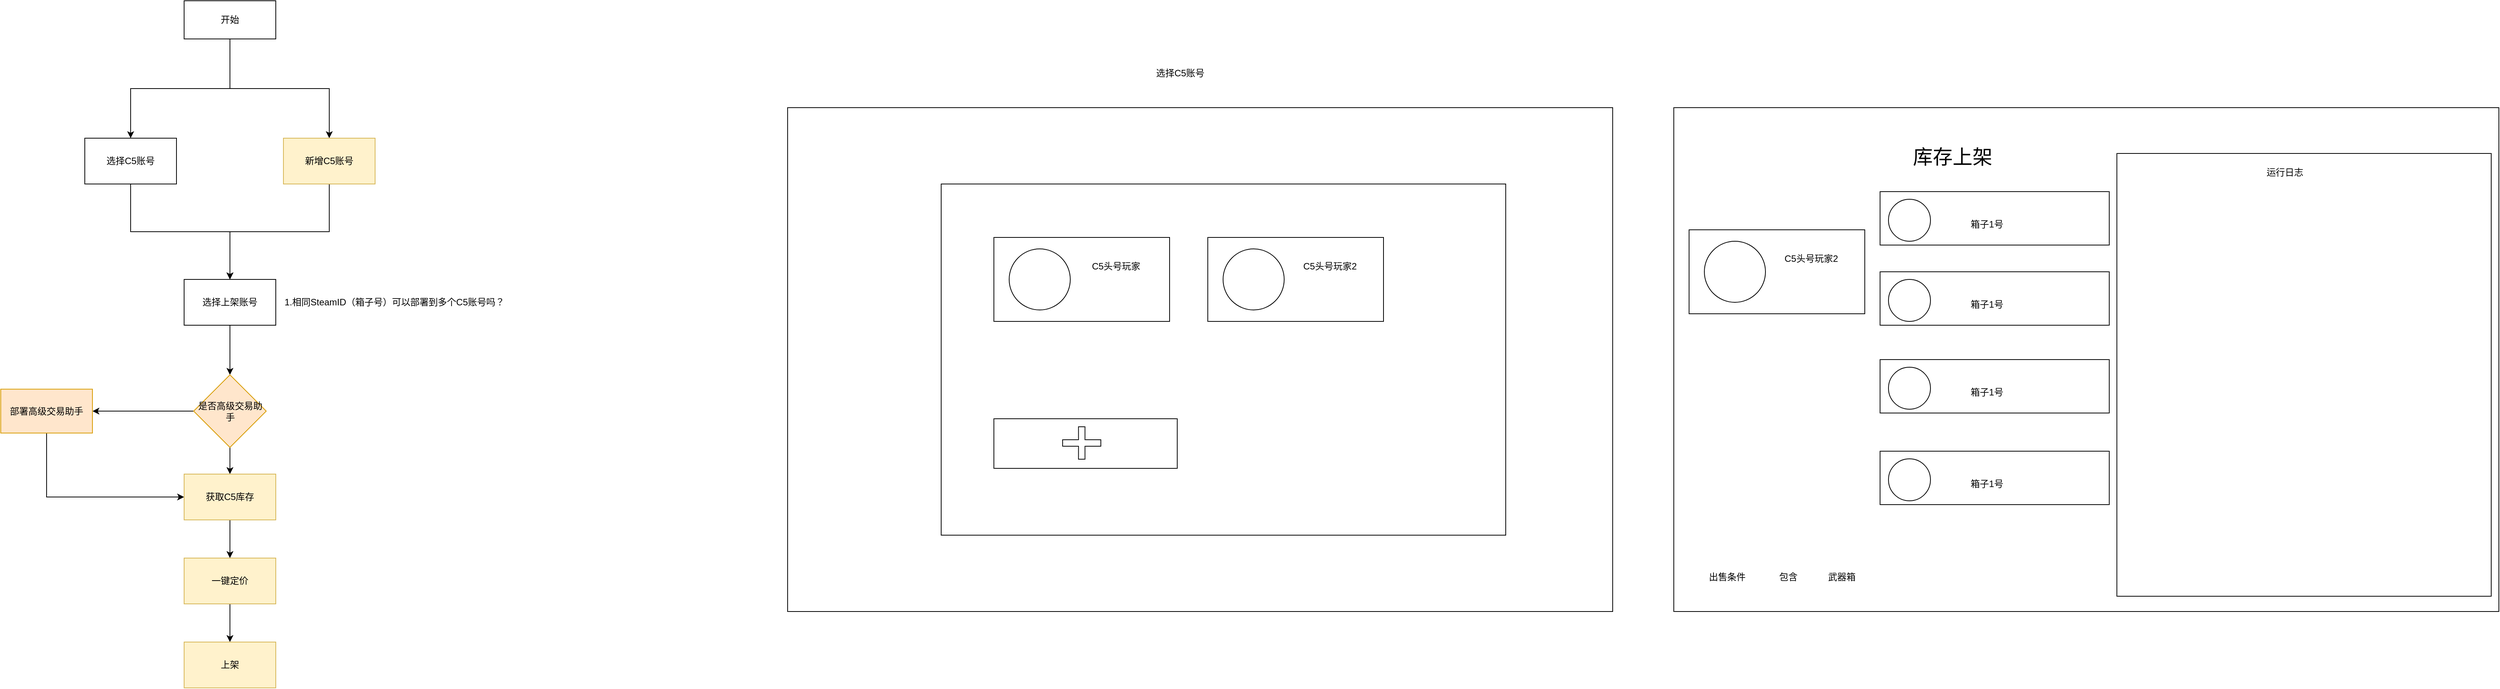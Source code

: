 <mxfile version="22.1.15" type="github">
  <diagram name="第 1 页" id="aGH2QpLc68iEzxAH5Frq">
    <mxGraphModel dx="2760" dy="1820" grid="1" gridSize="10" guides="1" tooltips="1" connect="1" arrows="1" fold="1" page="1" pageScale="1" pageWidth="827" pageHeight="1169" math="0" shadow="0">
      <root>
        <mxCell id="0" />
        <mxCell id="1" parent="0" />
        <mxCell id="kBOYhMCeE8Wx69wTbL92-3" style="edgeStyle=orthogonalEdgeStyle;rounded=0;orthogonalLoop=1;jettySize=auto;html=1;exitX=0.5;exitY=1;exitDx=0;exitDy=0;entryX=0.5;entryY=0;entryDx=0;entryDy=0;" edge="1" parent="1" source="kBOYhMCeE8Wx69wTbL92-1" target="kBOYhMCeE8Wx69wTbL92-2">
          <mxGeometry relative="1" as="geometry" />
        </mxCell>
        <mxCell id="kBOYhMCeE8Wx69wTbL92-8" style="edgeStyle=orthogonalEdgeStyle;rounded=0;orthogonalLoop=1;jettySize=auto;html=1;exitX=0.5;exitY=1;exitDx=0;exitDy=0;" edge="1" parent="1" source="kBOYhMCeE8Wx69wTbL92-1" target="kBOYhMCeE8Wx69wTbL92-7">
          <mxGeometry relative="1" as="geometry" />
        </mxCell>
        <mxCell id="kBOYhMCeE8Wx69wTbL92-1" value="开始" style="rounded=0;whiteSpace=wrap;html=1;" vertex="1" parent="1">
          <mxGeometry x="250" y="220" width="120" height="50" as="geometry" />
        </mxCell>
        <mxCell id="kBOYhMCeE8Wx69wTbL92-9" style="edgeStyle=orthogonalEdgeStyle;rounded=0;orthogonalLoop=1;jettySize=auto;html=1;exitX=0.5;exitY=1;exitDx=0;exitDy=0;entryX=0.5;entryY=0;entryDx=0;entryDy=0;" edge="1" parent="1" source="kBOYhMCeE8Wx69wTbL92-2" target="kBOYhMCeE8Wx69wTbL92-11">
          <mxGeometry relative="1" as="geometry">
            <mxPoint x="310" y="580" as="targetPoint" />
          </mxGeometry>
        </mxCell>
        <mxCell id="kBOYhMCeE8Wx69wTbL92-2" value="选择C5账号" style="rounded=0;whiteSpace=wrap;html=1;" vertex="1" parent="1">
          <mxGeometry x="120" y="400" width="120" height="60" as="geometry" />
        </mxCell>
        <mxCell id="kBOYhMCeE8Wx69wTbL92-10" style="edgeStyle=orthogonalEdgeStyle;rounded=0;orthogonalLoop=1;jettySize=auto;html=1;exitX=0.5;exitY=1;exitDx=0;exitDy=0;entryX=0.5;entryY=0;entryDx=0;entryDy=0;" edge="1" parent="1" source="kBOYhMCeE8Wx69wTbL92-7" target="kBOYhMCeE8Wx69wTbL92-11">
          <mxGeometry relative="1" as="geometry">
            <mxPoint x="310" y="580" as="targetPoint" />
          </mxGeometry>
        </mxCell>
        <mxCell id="kBOYhMCeE8Wx69wTbL92-7" value="新增C5账号" style="rounded=0;whiteSpace=wrap;html=1;fillColor=#fff2cc;strokeColor=#d6b656;" vertex="1" parent="1">
          <mxGeometry x="380" y="400" width="120" height="60" as="geometry" />
        </mxCell>
        <mxCell id="kBOYhMCeE8Wx69wTbL92-13" value="" style="edgeStyle=orthogonalEdgeStyle;rounded=0;orthogonalLoop=1;jettySize=auto;html=1;" edge="1" parent="1" source="kBOYhMCeE8Wx69wTbL92-11" target="kBOYhMCeE8Wx69wTbL92-12">
          <mxGeometry relative="1" as="geometry" />
        </mxCell>
        <mxCell id="kBOYhMCeE8Wx69wTbL92-11" value="选择上架账号" style="rounded=0;whiteSpace=wrap;html=1;" vertex="1" parent="1">
          <mxGeometry x="250" y="585" width="120" height="60" as="geometry" />
        </mxCell>
        <mxCell id="kBOYhMCeE8Wx69wTbL92-20" value="" style="edgeStyle=orthogonalEdgeStyle;rounded=0;orthogonalLoop=1;jettySize=auto;html=1;" edge="1" parent="1" source="kBOYhMCeE8Wx69wTbL92-12" target="kBOYhMCeE8Wx69wTbL92-19">
          <mxGeometry relative="1" as="geometry" />
        </mxCell>
        <mxCell id="kBOYhMCeE8Wx69wTbL92-23" style="edgeStyle=orthogonalEdgeStyle;rounded=0;orthogonalLoop=1;jettySize=auto;html=1;exitX=0.5;exitY=1;exitDx=0;exitDy=0;entryX=0.5;entryY=0;entryDx=0;entryDy=0;" edge="1" parent="1" source="kBOYhMCeE8Wx69wTbL92-12" target="kBOYhMCeE8Wx69wTbL92-22">
          <mxGeometry relative="1" as="geometry" />
        </mxCell>
        <mxCell id="kBOYhMCeE8Wx69wTbL92-12" value="是否高级交易助手" style="rhombus;whiteSpace=wrap;html=1;rounded=0;fillColor=#ffe6cc;strokeColor=#d79b00;" vertex="1" parent="1">
          <mxGeometry x="262.5" y="710" width="95" height="95" as="geometry" />
        </mxCell>
        <mxCell id="kBOYhMCeE8Wx69wTbL92-18" value="" style="edgeStyle=orthogonalEdgeStyle;rounded=0;orthogonalLoop=1;jettySize=auto;html=1;" edge="1" parent="1" source="kBOYhMCeE8Wx69wTbL92-15" target="kBOYhMCeE8Wx69wTbL92-17">
          <mxGeometry relative="1" as="geometry" />
        </mxCell>
        <mxCell id="kBOYhMCeE8Wx69wTbL92-15" value="一键定价" style="whiteSpace=wrap;html=1;rounded=0;fillColor=#fff2cc;strokeColor=#d6b656;" vertex="1" parent="1">
          <mxGeometry x="250" y="950" width="120" height="60" as="geometry" />
        </mxCell>
        <mxCell id="kBOYhMCeE8Wx69wTbL92-17" value="上架" style="whiteSpace=wrap;html=1;rounded=0;fillColor=#fff2cc;strokeColor=#d6b656;" vertex="1" parent="1">
          <mxGeometry x="250" y="1060" width="120" height="60" as="geometry" />
        </mxCell>
        <mxCell id="kBOYhMCeE8Wx69wTbL92-21" style="edgeStyle=orthogonalEdgeStyle;rounded=0;orthogonalLoop=1;jettySize=auto;html=1;exitX=0.5;exitY=1;exitDx=0;exitDy=0;entryX=0;entryY=0.5;entryDx=0;entryDy=0;" edge="1" parent="1" source="kBOYhMCeE8Wx69wTbL92-19" target="kBOYhMCeE8Wx69wTbL92-22">
          <mxGeometry relative="1" as="geometry" />
        </mxCell>
        <mxCell id="kBOYhMCeE8Wx69wTbL92-19" value="部署高级交易助手" style="whiteSpace=wrap;html=1;rounded=0;fillColor=#ffe6cc;strokeColor=#d79b00;" vertex="1" parent="1">
          <mxGeometry x="10" y="728.75" width="120" height="57.5" as="geometry" />
        </mxCell>
        <mxCell id="kBOYhMCeE8Wx69wTbL92-24" style="edgeStyle=orthogonalEdgeStyle;rounded=0;orthogonalLoop=1;jettySize=auto;html=1;exitX=0.5;exitY=1;exitDx=0;exitDy=0;entryX=0.5;entryY=0;entryDx=0;entryDy=0;" edge="1" parent="1" source="kBOYhMCeE8Wx69wTbL92-22" target="kBOYhMCeE8Wx69wTbL92-15">
          <mxGeometry relative="1" as="geometry" />
        </mxCell>
        <mxCell id="kBOYhMCeE8Wx69wTbL92-22" value="获取C5库存" style="whiteSpace=wrap;html=1;rounded=0;fillColor=#fff2cc;strokeColor=#d6b656;" vertex="1" parent="1">
          <mxGeometry x="250" y="840" width="120" height="60" as="geometry" />
        </mxCell>
        <mxCell id="kBOYhMCeE8Wx69wTbL92-25" value="1.相同SteamID（箱子号）可以部署到多个C5账号吗？" style="text;html=1;align=center;verticalAlign=middle;resizable=0;points=[];autosize=1;strokeColor=none;fillColor=none;" vertex="1" parent="1">
          <mxGeometry x="370" y="600" width="310" height="30" as="geometry" />
        </mxCell>
        <mxCell id="kBOYhMCeE8Wx69wTbL92-26" value="" style="rounded=0;whiteSpace=wrap;html=1;" vertex="1" parent="1">
          <mxGeometry x="1040" y="360" width="1080" height="660" as="geometry" />
        </mxCell>
        <mxCell id="kBOYhMCeE8Wx69wTbL92-27" value="选择C5账号" style="text;html=1;strokeColor=none;fillColor=none;align=center;verticalAlign=middle;whiteSpace=wrap;rounded=0;" vertex="1" parent="1">
          <mxGeometry x="1454" y="290" width="200" height="50" as="geometry" />
        </mxCell>
        <mxCell id="kBOYhMCeE8Wx69wTbL92-28" value="" style="rounded=0;whiteSpace=wrap;html=1;" vertex="1" parent="1">
          <mxGeometry x="1241" y="460" width="739" height="460" as="geometry" />
        </mxCell>
        <mxCell id="kBOYhMCeE8Wx69wTbL92-29" value="" style="rounded=0;whiteSpace=wrap;html=1;" vertex="1" parent="1">
          <mxGeometry x="1310" y="530" width="230" height="110" as="geometry" />
        </mxCell>
        <mxCell id="kBOYhMCeE8Wx69wTbL92-30" value="" style="ellipse;whiteSpace=wrap;html=1;aspect=fixed;" vertex="1" parent="1">
          <mxGeometry x="1330" y="545" width="80" height="80" as="geometry" />
        </mxCell>
        <mxCell id="kBOYhMCeE8Wx69wTbL92-31" value="C5头号玩家" style="text;html=1;strokeColor=none;fillColor=none;align=center;verticalAlign=middle;whiteSpace=wrap;rounded=0;" vertex="1" parent="1">
          <mxGeometry x="1420" y="550" width="100" height="35" as="geometry" />
        </mxCell>
        <mxCell id="kBOYhMCeE8Wx69wTbL92-32" value="" style="rounded=0;whiteSpace=wrap;html=1;" vertex="1" parent="1">
          <mxGeometry x="1590" y="530" width="230" height="110" as="geometry" />
        </mxCell>
        <mxCell id="kBOYhMCeE8Wx69wTbL92-33" value="" style="ellipse;whiteSpace=wrap;html=1;aspect=fixed;" vertex="1" parent="1">
          <mxGeometry x="1610" y="545" width="80" height="80" as="geometry" />
        </mxCell>
        <mxCell id="kBOYhMCeE8Wx69wTbL92-34" value="C5头号玩家2" style="text;html=1;strokeColor=none;fillColor=none;align=center;verticalAlign=middle;whiteSpace=wrap;rounded=0;" vertex="1" parent="1">
          <mxGeometry x="1700" y="550" width="100" height="35" as="geometry" />
        </mxCell>
        <mxCell id="kBOYhMCeE8Wx69wTbL92-35" value="" style="rounded=0;whiteSpace=wrap;html=1;" vertex="1" parent="1">
          <mxGeometry x="1310" y="767.5" width="240" height="65" as="geometry" />
        </mxCell>
        <mxCell id="kBOYhMCeE8Wx69wTbL92-36" value="" style="shape=cross;whiteSpace=wrap;html=1;" vertex="1" parent="1">
          <mxGeometry x="1400" y="778" width="50" height="42.5" as="geometry" />
        </mxCell>
        <mxCell id="kBOYhMCeE8Wx69wTbL92-38" value="" style="rounded=0;whiteSpace=wrap;html=1;" vertex="1" parent="1">
          <mxGeometry x="2200" y="360" width="1080" height="660" as="geometry" />
        </mxCell>
        <mxCell id="kBOYhMCeE8Wx69wTbL92-39" value="" style="rounded=0;whiteSpace=wrap;html=1;" vertex="1" parent="1">
          <mxGeometry x="2220" y="520" width="230" height="110" as="geometry" />
        </mxCell>
        <mxCell id="kBOYhMCeE8Wx69wTbL92-40" value="" style="ellipse;whiteSpace=wrap;html=1;aspect=fixed;" vertex="1" parent="1">
          <mxGeometry x="2240" y="535" width="80" height="80" as="geometry" />
        </mxCell>
        <mxCell id="kBOYhMCeE8Wx69wTbL92-41" value="C5头号玩家2" style="text;html=1;strokeColor=none;fillColor=none;align=center;verticalAlign=middle;whiteSpace=wrap;rounded=0;" vertex="1" parent="1">
          <mxGeometry x="2330" y="540" width="100" height="35" as="geometry" />
        </mxCell>
        <mxCell id="kBOYhMCeE8Wx69wTbL92-42" value="&lt;font style=&quot;font-size: 26px;&quot;&gt;库存上架&lt;/font&gt;" style="text;html=1;strokeColor=none;fillColor=none;align=center;verticalAlign=middle;whiteSpace=wrap;rounded=0;" vertex="1" parent="1">
          <mxGeometry x="2430" y="390" width="270" height="70" as="geometry" />
        </mxCell>
        <mxCell id="kBOYhMCeE8Wx69wTbL92-43" value="" style="rounded=0;whiteSpace=wrap;html=1;" vertex="1" parent="1">
          <mxGeometry x="2470" y="470" width="300" height="70" as="geometry" />
        </mxCell>
        <mxCell id="kBOYhMCeE8Wx69wTbL92-44" value="" style="ellipse;whiteSpace=wrap;html=1;aspect=fixed;" vertex="1" parent="1">
          <mxGeometry x="2481" y="480" width="55" height="55" as="geometry" />
        </mxCell>
        <mxCell id="kBOYhMCeE8Wx69wTbL92-45" value="箱子1号" style="text;html=1;strokeColor=none;fillColor=none;align=center;verticalAlign=middle;whiteSpace=wrap;rounded=0;" vertex="1" parent="1">
          <mxGeometry x="2560" y="495" width="100" height="35" as="geometry" />
        </mxCell>
        <mxCell id="kBOYhMCeE8Wx69wTbL92-46" value="" style="rounded=0;whiteSpace=wrap;html=1;" vertex="1" parent="1">
          <mxGeometry x="2470" y="575" width="300" height="70" as="geometry" />
        </mxCell>
        <mxCell id="kBOYhMCeE8Wx69wTbL92-47" value="" style="ellipse;whiteSpace=wrap;html=1;aspect=fixed;" vertex="1" parent="1">
          <mxGeometry x="2481" y="585" width="55" height="55" as="geometry" />
        </mxCell>
        <mxCell id="kBOYhMCeE8Wx69wTbL92-48" value="箱子1号" style="text;html=1;strokeColor=none;fillColor=none;align=center;verticalAlign=middle;whiteSpace=wrap;rounded=0;" vertex="1" parent="1">
          <mxGeometry x="2560" y="600" width="100" height="35" as="geometry" />
        </mxCell>
        <mxCell id="kBOYhMCeE8Wx69wTbL92-55" value="" style="rounded=0;whiteSpace=wrap;html=1;" vertex="1" parent="1">
          <mxGeometry x="2470" y="690" width="300" height="70" as="geometry" />
        </mxCell>
        <mxCell id="kBOYhMCeE8Wx69wTbL92-56" value="" style="ellipse;whiteSpace=wrap;html=1;aspect=fixed;" vertex="1" parent="1">
          <mxGeometry x="2481" y="700" width="55" height="55" as="geometry" />
        </mxCell>
        <mxCell id="kBOYhMCeE8Wx69wTbL92-57" value="箱子1号" style="text;html=1;strokeColor=none;fillColor=none;align=center;verticalAlign=middle;whiteSpace=wrap;rounded=0;" vertex="1" parent="1">
          <mxGeometry x="2560" y="715" width="100" height="35" as="geometry" />
        </mxCell>
        <mxCell id="kBOYhMCeE8Wx69wTbL92-58" value="" style="rounded=0;whiteSpace=wrap;html=1;" vertex="1" parent="1">
          <mxGeometry x="2470" y="810" width="300" height="70" as="geometry" />
        </mxCell>
        <mxCell id="kBOYhMCeE8Wx69wTbL92-59" value="" style="ellipse;whiteSpace=wrap;html=1;aspect=fixed;" vertex="1" parent="1">
          <mxGeometry x="2481" y="820" width="55" height="55" as="geometry" />
        </mxCell>
        <mxCell id="kBOYhMCeE8Wx69wTbL92-60" value="箱子1号" style="text;html=1;strokeColor=none;fillColor=none;align=center;verticalAlign=middle;whiteSpace=wrap;rounded=0;" vertex="1" parent="1">
          <mxGeometry x="2560" y="835" width="100" height="35" as="geometry" />
        </mxCell>
        <mxCell id="kBOYhMCeE8Wx69wTbL92-61" value="出售条件" style="text;html=1;strokeColor=none;fillColor=none;align=center;verticalAlign=middle;whiteSpace=wrap;rounded=0;" vertex="1" parent="1">
          <mxGeometry x="2240" y="960" width="60" height="30" as="geometry" />
        </mxCell>
        <mxCell id="kBOYhMCeE8Wx69wTbL92-62" value="包含" style="text;html=1;strokeColor=none;fillColor=none;align=center;verticalAlign=middle;whiteSpace=wrap;rounded=0;" vertex="1" parent="1">
          <mxGeometry x="2320" y="960" width="60" height="30" as="geometry" />
        </mxCell>
        <mxCell id="kBOYhMCeE8Wx69wTbL92-63" value="武器箱" style="text;html=1;strokeColor=none;fillColor=none;align=center;verticalAlign=middle;whiteSpace=wrap;rounded=0;" vertex="1" parent="1">
          <mxGeometry x="2390" y="960" width="60" height="30" as="geometry" />
        </mxCell>
        <mxCell id="kBOYhMCeE8Wx69wTbL92-64" value="" style="rounded=0;whiteSpace=wrap;html=1;" vertex="1" parent="1">
          <mxGeometry x="2780" y="420" width="490" height="580" as="geometry" />
        </mxCell>
        <mxCell id="kBOYhMCeE8Wx69wTbL92-65" value="运行日志" style="text;html=1;strokeColor=none;fillColor=none;align=center;verticalAlign=middle;whiteSpace=wrap;rounded=0;" vertex="1" parent="1">
          <mxGeometry x="2970" y="430" width="60" height="30" as="geometry" />
        </mxCell>
      </root>
    </mxGraphModel>
  </diagram>
</mxfile>
